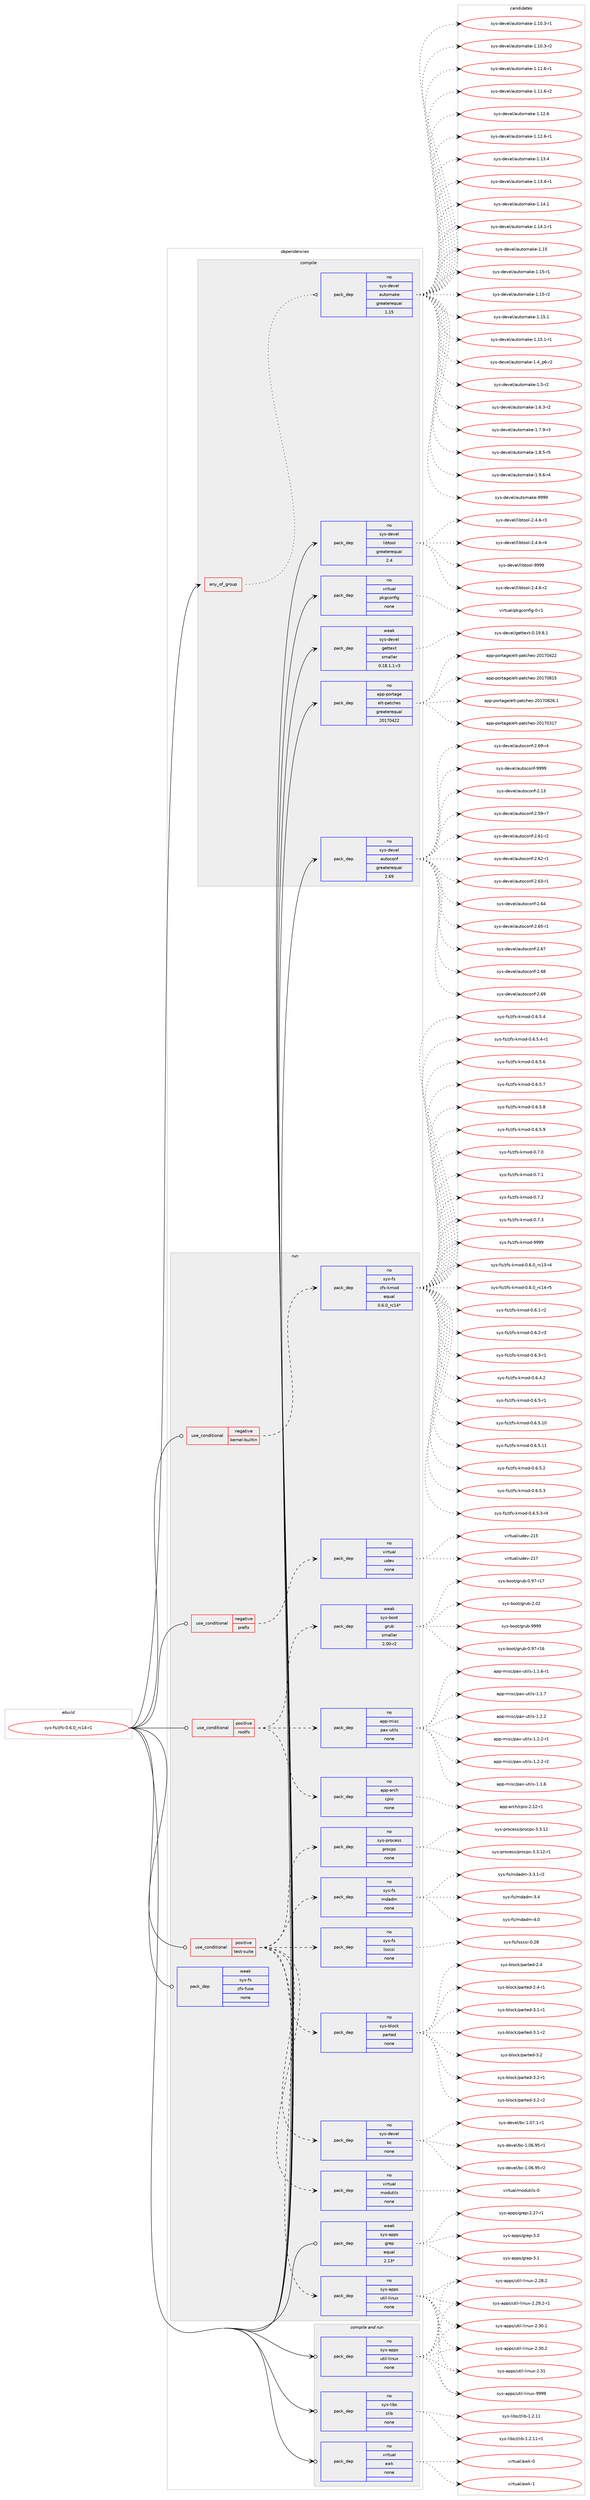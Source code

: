 digraph prolog {

# *************
# Graph options
# *************

newrank=true;
concentrate=true;
compound=true;
graph [rankdir=LR,fontname=Helvetica,fontsize=10,ranksep=1.5];#, ranksep=2.5, nodesep=0.2];
edge  [arrowhead=vee];
node  [fontname=Helvetica,fontsize=10];

# **********
# The ebuild
# **********

subgraph cluster_leftcol {
color=gray;
rank=same;
label=<<i>ebuild</i>>;
id [label="sys-fs/zfs-0.6.0_rc14-r1", color=red, width=4, href="../sys-fs/zfs-0.6.0_rc14-r1.svg"];
}

# ****************
# The dependencies
# ****************

subgraph cluster_midcol {
color=gray;
label=<<i>dependencies</i>>;
subgraph cluster_compile {
fillcolor="#eeeeee";
style=filled;
label=<<i>compile</i>>;
subgraph any8281 {
dependency490152 [label=<<TABLE BORDER="0" CELLBORDER="1" CELLSPACING="0" CELLPADDING="4"><TR><TD CELLPADDING="10">any_of_group</TD></TR></TABLE>>, shape=none, color=red];subgraph pack364240 {
dependency490153 [label=<<TABLE BORDER="0" CELLBORDER="1" CELLSPACING="0" CELLPADDING="4" WIDTH="220"><TR><TD ROWSPAN="6" CELLPADDING="30">pack_dep</TD></TR><TR><TD WIDTH="110">no</TD></TR><TR><TD>sys-devel</TD></TR><TR><TD>automake</TD></TR><TR><TD>greaterequal</TD></TR><TR><TD>1.15</TD></TR></TABLE>>, shape=none, color=blue];
}
dependency490152:e -> dependency490153:w [weight=20,style="dotted",arrowhead="oinv"];
}
id:e -> dependency490152:w [weight=20,style="solid",arrowhead="vee"];
subgraph pack364241 {
dependency490154 [label=<<TABLE BORDER="0" CELLBORDER="1" CELLSPACING="0" CELLPADDING="4" WIDTH="220"><TR><TD ROWSPAN="6" CELLPADDING="30">pack_dep</TD></TR><TR><TD WIDTH="110">no</TD></TR><TR><TD>app-portage</TD></TR><TR><TD>elt-patches</TD></TR><TR><TD>greaterequal</TD></TR><TR><TD>20170422</TD></TR></TABLE>>, shape=none, color=blue];
}
id:e -> dependency490154:w [weight=20,style="solid",arrowhead="vee"];
subgraph pack364242 {
dependency490155 [label=<<TABLE BORDER="0" CELLBORDER="1" CELLSPACING="0" CELLPADDING="4" WIDTH="220"><TR><TD ROWSPAN="6" CELLPADDING="30">pack_dep</TD></TR><TR><TD WIDTH="110">no</TD></TR><TR><TD>sys-devel</TD></TR><TR><TD>autoconf</TD></TR><TR><TD>greaterequal</TD></TR><TR><TD>2.69</TD></TR></TABLE>>, shape=none, color=blue];
}
id:e -> dependency490155:w [weight=20,style="solid",arrowhead="vee"];
subgraph pack364243 {
dependency490156 [label=<<TABLE BORDER="0" CELLBORDER="1" CELLSPACING="0" CELLPADDING="4" WIDTH="220"><TR><TD ROWSPAN="6" CELLPADDING="30">pack_dep</TD></TR><TR><TD WIDTH="110">no</TD></TR><TR><TD>sys-devel</TD></TR><TR><TD>libtool</TD></TR><TR><TD>greaterequal</TD></TR><TR><TD>2.4</TD></TR></TABLE>>, shape=none, color=blue];
}
id:e -> dependency490156:w [weight=20,style="solid",arrowhead="vee"];
subgraph pack364244 {
dependency490157 [label=<<TABLE BORDER="0" CELLBORDER="1" CELLSPACING="0" CELLPADDING="4" WIDTH="220"><TR><TD ROWSPAN="6" CELLPADDING="30">pack_dep</TD></TR><TR><TD WIDTH="110">no</TD></TR><TR><TD>virtual</TD></TR><TR><TD>pkgconfig</TD></TR><TR><TD>none</TD></TR><TR><TD></TD></TR></TABLE>>, shape=none, color=blue];
}
id:e -> dependency490157:w [weight=20,style="solid",arrowhead="vee"];
subgraph pack364245 {
dependency490158 [label=<<TABLE BORDER="0" CELLBORDER="1" CELLSPACING="0" CELLPADDING="4" WIDTH="220"><TR><TD ROWSPAN="6" CELLPADDING="30">pack_dep</TD></TR><TR><TD WIDTH="110">weak</TD></TR><TR><TD>sys-devel</TD></TR><TR><TD>gettext</TD></TR><TR><TD>smaller</TD></TR><TR><TD>0.18.1.1-r3</TD></TR></TABLE>>, shape=none, color=blue];
}
id:e -> dependency490158:w [weight=20,style="solid",arrowhead="vee"];
}
subgraph cluster_compileandrun {
fillcolor="#eeeeee";
style=filled;
label=<<i>compile and run</i>>;
subgraph pack364246 {
dependency490159 [label=<<TABLE BORDER="0" CELLBORDER="1" CELLSPACING="0" CELLPADDING="4" WIDTH="220"><TR><TD ROWSPAN="6" CELLPADDING="30">pack_dep</TD></TR><TR><TD WIDTH="110">no</TD></TR><TR><TD>sys-apps</TD></TR><TR><TD>util-linux</TD></TR><TR><TD>none</TD></TR><TR><TD></TD></TR></TABLE>>, shape=none, color=blue];
}
id:e -> dependency490159:w [weight=20,style="solid",arrowhead="odotvee"];
subgraph pack364247 {
dependency490160 [label=<<TABLE BORDER="0" CELLBORDER="1" CELLSPACING="0" CELLPADDING="4" WIDTH="220"><TR><TD ROWSPAN="6" CELLPADDING="30">pack_dep</TD></TR><TR><TD WIDTH="110">no</TD></TR><TR><TD>sys-libs</TD></TR><TR><TD>zlib</TD></TR><TR><TD>none</TD></TR><TR><TD></TD></TR></TABLE>>, shape=none, color=blue];
}
id:e -> dependency490160:w [weight=20,style="solid",arrowhead="odotvee"];
subgraph pack364248 {
dependency490161 [label=<<TABLE BORDER="0" CELLBORDER="1" CELLSPACING="0" CELLPADDING="4" WIDTH="220"><TR><TD ROWSPAN="6" CELLPADDING="30">pack_dep</TD></TR><TR><TD WIDTH="110">no</TD></TR><TR><TD>virtual</TD></TR><TR><TD>awk</TD></TR><TR><TD>none</TD></TR><TR><TD></TD></TR></TABLE>>, shape=none, color=blue];
}
id:e -> dependency490161:w [weight=20,style="solid",arrowhead="odotvee"];
}
subgraph cluster_run {
fillcolor="#eeeeee";
style=filled;
label=<<i>run</i>>;
subgraph cond117329 {
dependency490162 [label=<<TABLE BORDER="0" CELLBORDER="1" CELLSPACING="0" CELLPADDING="4"><TR><TD ROWSPAN="3" CELLPADDING="10">use_conditional</TD></TR><TR><TD>negative</TD></TR><TR><TD>kernel-builtin</TD></TR></TABLE>>, shape=none, color=red];
subgraph pack364249 {
dependency490163 [label=<<TABLE BORDER="0" CELLBORDER="1" CELLSPACING="0" CELLPADDING="4" WIDTH="220"><TR><TD ROWSPAN="6" CELLPADDING="30">pack_dep</TD></TR><TR><TD WIDTH="110">no</TD></TR><TR><TD>sys-fs</TD></TR><TR><TD>zfs-kmod</TD></TR><TR><TD>equal</TD></TR><TR><TD>0.6.0_rc14*</TD></TR></TABLE>>, shape=none, color=blue];
}
dependency490162:e -> dependency490163:w [weight=20,style="dashed",arrowhead="vee"];
}
id:e -> dependency490162:w [weight=20,style="solid",arrowhead="odot"];
subgraph cond117330 {
dependency490164 [label=<<TABLE BORDER="0" CELLBORDER="1" CELLSPACING="0" CELLPADDING="4"><TR><TD ROWSPAN="3" CELLPADDING="10">use_conditional</TD></TR><TR><TD>negative</TD></TR><TR><TD>prefix</TD></TR></TABLE>>, shape=none, color=red];
subgraph pack364250 {
dependency490165 [label=<<TABLE BORDER="0" CELLBORDER="1" CELLSPACING="0" CELLPADDING="4" WIDTH="220"><TR><TD ROWSPAN="6" CELLPADDING="30">pack_dep</TD></TR><TR><TD WIDTH="110">no</TD></TR><TR><TD>virtual</TD></TR><TR><TD>udev</TD></TR><TR><TD>none</TD></TR><TR><TD></TD></TR></TABLE>>, shape=none, color=blue];
}
dependency490164:e -> dependency490165:w [weight=20,style="dashed",arrowhead="vee"];
}
id:e -> dependency490164:w [weight=20,style="solid",arrowhead="odot"];
subgraph cond117331 {
dependency490166 [label=<<TABLE BORDER="0" CELLBORDER="1" CELLSPACING="0" CELLPADDING="4"><TR><TD ROWSPAN="3" CELLPADDING="10">use_conditional</TD></TR><TR><TD>positive</TD></TR><TR><TD>rootfs</TD></TR></TABLE>>, shape=none, color=red];
subgraph pack364251 {
dependency490167 [label=<<TABLE BORDER="0" CELLBORDER="1" CELLSPACING="0" CELLPADDING="4" WIDTH="220"><TR><TD ROWSPAN="6" CELLPADDING="30">pack_dep</TD></TR><TR><TD WIDTH="110">no</TD></TR><TR><TD>app-arch</TD></TR><TR><TD>cpio</TD></TR><TR><TD>none</TD></TR><TR><TD></TD></TR></TABLE>>, shape=none, color=blue];
}
dependency490166:e -> dependency490167:w [weight=20,style="dashed",arrowhead="vee"];
subgraph pack364252 {
dependency490168 [label=<<TABLE BORDER="0" CELLBORDER="1" CELLSPACING="0" CELLPADDING="4" WIDTH="220"><TR><TD ROWSPAN="6" CELLPADDING="30">pack_dep</TD></TR><TR><TD WIDTH="110">no</TD></TR><TR><TD>app-misc</TD></TR><TR><TD>pax-utils</TD></TR><TR><TD>none</TD></TR><TR><TD></TD></TR></TABLE>>, shape=none, color=blue];
}
dependency490166:e -> dependency490168:w [weight=20,style="dashed",arrowhead="vee"];
subgraph pack364253 {
dependency490169 [label=<<TABLE BORDER="0" CELLBORDER="1" CELLSPACING="0" CELLPADDING="4" WIDTH="220"><TR><TD ROWSPAN="6" CELLPADDING="30">pack_dep</TD></TR><TR><TD WIDTH="110">weak</TD></TR><TR><TD>sys-boot</TD></TR><TR><TD>grub</TD></TR><TR><TD>smaller</TD></TR><TR><TD>2.00-r2</TD></TR></TABLE>>, shape=none, color=blue];
}
dependency490166:e -> dependency490169:w [weight=20,style="dashed",arrowhead="vee"];
}
id:e -> dependency490166:w [weight=20,style="solid",arrowhead="odot"];
subgraph cond117332 {
dependency490170 [label=<<TABLE BORDER="0" CELLBORDER="1" CELLSPACING="0" CELLPADDING="4"><TR><TD ROWSPAN="3" CELLPADDING="10">use_conditional</TD></TR><TR><TD>positive</TD></TR><TR><TD>test-suite</TD></TR></TABLE>>, shape=none, color=red];
subgraph pack364254 {
dependency490171 [label=<<TABLE BORDER="0" CELLBORDER="1" CELLSPACING="0" CELLPADDING="4" WIDTH="220"><TR><TD ROWSPAN="6" CELLPADDING="30">pack_dep</TD></TR><TR><TD WIDTH="110">no</TD></TR><TR><TD>sys-apps</TD></TR><TR><TD>util-linux</TD></TR><TR><TD>none</TD></TR><TR><TD></TD></TR></TABLE>>, shape=none, color=blue];
}
dependency490170:e -> dependency490171:w [weight=20,style="dashed",arrowhead="vee"];
subgraph pack364255 {
dependency490172 [label=<<TABLE BORDER="0" CELLBORDER="1" CELLSPACING="0" CELLPADDING="4" WIDTH="220"><TR><TD ROWSPAN="6" CELLPADDING="30">pack_dep</TD></TR><TR><TD WIDTH="110">no</TD></TR><TR><TD>sys-devel</TD></TR><TR><TD>bc</TD></TR><TR><TD>none</TD></TR><TR><TD></TD></TR></TABLE>>, shape=none, color=blue];
}
dependency490170:e -> dependency490172:w [weight=20,style="dashed",arrowhead="vee"];
subgraph pack364256 {
dependency490173 [label=<<TABLE BORDER="0" CELLBORDER="1" CELLSPACING="0" CELLPADDING="4" WIDTH="220"><TR><TD ROWSPAN="6" CELLPADDING="30">pack_dep</TD></TR><TR><TD WIDTH="110">no</TD></TR><TR><TD>sys-block</TD></TR><TR><TD>parted</TD></TR><TR><TD>none</TD></TR><TR><TD></TD></TR></TABLE>>, shape=none, color=blue];
}
dependency490170:e -> dependency490173:w [weight=20,style="dashed",arrowhead="vee"];
subgraph pack364257 {
dependency490174 [label=<<TABLE BORDER="0" CELLBORDER="1" CELLSPACING="0" CELLPADDING="4" WIDTH="220"><TR><TD ROWSPAN="6" CELLPADDING="30">pack_dep</TD></TR><TR><TD WIDTH="110">no</TD></TR><TR><TD>sys-fs</TD></TR><TR><TD>lsscsi</TD></TR><TR><TD>none</TD></TR><TR><TD></TD></TR></TABLE>>, shape=none, color=blue];
}
dependency490170:e -> dependency490174:w [weight=20,style="dashed",arrowhead="vee"];
subgraph pack364258 {
dependency490175 [label=<<TABLE BORDER="0" CELLBORDER="1" CELLSPACING="0" CELLPADDING="4" WIDTH="220"><TR><TD ROWSPAN="6" CELLPADDING="30">pack_dep</TD></TR><TR><TD WIDTH="110">no</TD></TR><TR><TD>sys-fs</TD></TR><TR><TD>mdadm</TD></TR><TR><TD>none</TD></TR><TR><TD></TD></TR></TABLE>>, shape=none, color=blue];
}
dependency490170:e -> dependency490175:w [weight=20,style="dashed",arrowhead="vee"];
subgraph pack364259 {
dependency490176 [label=<<TABLE BORDER="0" CELLBORDER="1" CELLSPACING="0" CELLPADDING="4" WIDTH="220"><TR><TD ROWSPAN="6" CELLPADDING="30">pack_dep</TD></TR><TR><TD WIDTH="110">no</TD></TR><TR><TD>sys-process</TD></TR><TR><TD>procps</TD></TR><TR><TD>none</TD></TR><TR><TD></TD></TR></TABLE>>, shape=none, color=blue];
}
dependency490170:e -> dependency490176:w [weight=20,style="dashed",arrowhead="vee"];
subgraph pack364260 {
dependency490177 [label=<<TABLE BORDER="0" CELLBORDER="1" CELLSPACING="0" CELLPADDING="4" WIDTH="220"><TR><TD ROWSPAN="6" CELLPADDING="30">pack_dep</TD></TR><TR><TD WIDTH="110">no</TD></TR><TR><TD>virtual</TD></TR><TR><TD>modutils</TD></TR><TR><TD>none</TD></TR><TR><TD></TD></TR></TABLE>>, shape=none, color=blue];
}
dependency490170:e -> dependency490177:w [weight=20,style="dashed",arrowhead="vee"];
}
id:e -> dependency490170:w [weight=20,style="solid",arrowhead="odot"];
subgraph pack364261 {
dependency490178 [label=<<TABLE BORDER="0" CELLBORDER="1" CELLSPACING="0" CELLPADDING="4" WIDTH="220"><TR><TD ROWSPAN="6" CELLPADDING="30">pack_dep</TD></TR><TR><TD WIDTH="110">weak</TD></TR><TR><TD>sys-apps</TD></TR><TR><TD>grep</TD></TR><TR><TD>equal</TD></TR><TR><TD>2.13*</TD></TR></TABLE>>, shape=none, color=blue];
}
id:e -> dependency490178:w [weight=20,style="solid",arrowhead="odot"];
subgraph pack364262 {
dependency490179 [label=<<TABLE BORDER="0" CELLBORDER="1" CELLSPACING="0" CELLPADDING="4" WIDTH="220"><TR><TD ROWSPAN="6" CELLPADDING="30">pack_dep</TD></TR><TR><TD WIDTH="110">weak</TD></TR><TR><TD>sys-fs</TD></TR><TR><TD>zfs-fuse</TD></TR><TR><TD>none</TD></TR><TR><TD></TD></TR></TABLE>>, shape=none, color=blue];
}
id:e -> dependency490179:w [weight=20,style="solid",arrowhead="odot"];
}
}

# **************
# The candidates
# **************

subgraph cluster_choices {
rank=same;
color=gray;
label=<<i>candidates</i>>;

subgraph choice364240 {
color=black;
nodesep=1;
choice11512111545100101118101108479711711611110997107101454946494846514511449 [label="sys-devel/automake-1.10.3-r1", color=red, width=4,href="../sys-devel/automake-1.10.3-r1.svg"];
choice11512111545100101118101108479711711611110997107101454946494846514511450 [label="sys-devel/automake-1.10.3-r2", color=red, width=4,href="../sys-devel/automake-1.10.3-r2.svg"];
choice11512111545100101118101108479711711611110997107101454946494946544511449 [label="sys-devel/automake-1.11.6-r1", color=red, width=4,href="../sys-devel/automake-1.11.6-r1.svg"];
choice11512111545100101118101108479711711611110997107101454946494946544511450 [label="sys-devel/automake-1.11.6-r2", color=red, width=4,href="../sys-devel/automake-1.11.6-r2.svg"];
choice1151211154510010111810110847971171161111099710710145494649504654 [label="sys-devel/automake-1.12.6", color=red, width=4,href="../sys-devel/automake-1.12.6.svg"];
choice11512111545100101118101108479711711611110997107101454946495046544511449 [label="sys-devel/automake-1.12.6-r1", color=red, width=4,href="../sys-devel/automake-1.12.6-r1.svg"];
choice1151211154510010111810110847971171161111099710710145494649514652 [label="sys-devel/automake-1.13.4", color=red, width=4,href="../sys-devel/automake-1.13.4.svg"];
choice11512111545100101118101108479711711611110997107101454946495146524511449 [label="sys-devel/automake-1.13.4-r1", color=red, width=4,href="../sys-devel/automake-1.13.4-r1.svg"];
choice1151211154510010111810110847971171161111099710710145494649524649 [label="sys-devel/automake-1.14.1", color=red, width=4,href="../sys-devel/automake-1.14.1.svg"];
choice11512111545100101118101108479711711611110997107101454946495246494511449 [label="sys-devel/automake-1.14.1-r1", color=red, width=4,href="../sys-devel/automake-1.14.1-r1.svg"];
choice115121115451001011181011084797117116111109971071014549464953 [label="sys-devel/automake-1.15", color=red, width=4,href="../sys-devel/automake-1.15.svg"];
choice1151211154510010111810110847971171161111099710710145494649534511449 [label="sys-devel/automake-1.15-r1", color=red, width=4,href="../sys-devel/automake-1.15-r1.svg"];
choice1151211154510010111810110847971171161111099710710145494649534511450 [label="sys-devel/automake-1.15-r2", color=red, width=4,href="../sys-devel/automake-1.15-r2.svg"];
choice1151211154510010111810110847971171161111099710710145494649534649 [label="sys-devel/automake-1.15.1", color=red, width=4,href="../sys-devel/automake-1.15.1.svg"];
choice11512111545100101118101108479711711611110997107101454946495346494511449 [label="sys-devel/automake-1.15.1-r1", color=red, width=4,href="../sys-devel/automake-1.15.1-r1.svg"];
choice115121115451001011181011084797117116111109971071014549465295112544511450 [label="sys-devel/automake-1.4_p6-r2", color=red, width=4,href="../sys-devel/automake-1.4_p6-r2.svg"];
choice11512111545100101118101108479711711611110997107101454946534511450 [label="sys-devel/automake-1.5-r2", color=red, width=4,href="../sys-devel/automake-1.5-r2.svg"];
choice115121115451001011181011084797117116111109971071014549465446514511450 [label="sys-devel/automake-1.6.3-r2", color=red, width=4,href="../sys-devel/automake-1.6.3-r2.svg"];
choice115121115451001011181011084797117116111109971071014549465546574511451 [label="sys-devel/automake-1.7.9-r3", color=red, width=4,href="../sys-devel/automake-1.7.9-r3.svg"];
choice115121115451001011181011084797117116111109971071014549465646534511453 [label="sys-devel/automake-1.8.5-r5", color=red, width=4,href="../sys-devel/automake-1.8.5-r5.svg"];
choice115121115451001011181011084797117116111109971071014549465746544511452 [label="sys-devel/automake-1.9.6-r4", color=red, width=4,href="../sys-devel/automake-1.9.6-r4.svg"];
choice115121115451001011181011084797117116111109971071014557575757 [label="sys-devel/automake-9999", color=red, width=4,href="../sys-devel/automake-9999.svg"];
dependency490153:e -> choice11512111545100101118101108479711711611110997107101454946494846514511449:w [style=dotted,weight="100"];
dependency490153:e -> choice11512111545100101118101108479711711611110997107101454946494846514511450:w [style=dotted,weight="100"];
dependency490153:e -> choice11512111545100101118101108479711711611110997107101454946494946544511449:w [style=dotted,weight="100"];
dependency490153:e -> choice11512111545100101118101108479711711611110997107101454946494946544511450:w [style=dotted,weight="100"];
dependency490153:e -> choice1151211154510010111810110847971171161111099710710145494649504654:w [style=dotted,weight="100"];
dependency490153:e -> choice11512111545100101118101108479711711611110997107101454946495046544511449:w [style=dotted,weight="100"];
dependency490153:e -> choice1151211154510010111810110847971171161111099710710145494649514652:w [style=dotted,weight="100"];
dependency490153:e -> choice11512111545100101118101108479711711611110997107101454946495146524511449:w [style=dotted,weight="100"];
dependency490153:e -> choice1151211154510010111810110847971171161111099710710145494649524649:w [style=dotted,weight="100"];
dependency490153:e -> choice11512111545100101118101108479711711611110997107101454946495246494511449:w [style=dotted,weight="100"];
dependency490153:e -> choice115121115451001011181011084797117116111109971071014549464953:w [style=dotted,weight="100"];
dependency490153:e -> choice1151211154510010111810110847971171161111099710710145494649534511449:w [style=dotted,weight="100"];
dependency490153:e -> choice1151211154510010111810110847971171161111099710710145494649534511450:w [style=dotted,weight="100"];
dependency490153:e -> choice1151211154510010111810110847971171161111099710710145494649534649:w [style=dotted,weight="100"];
dependency490153:e -> choice11512111545100101118101108479711711611110997107101454946495346494511449:w [style=dotted,weight="100"];
dependency490153:e -> choice115121115451001011181011084797117116111109971071014549465295112544511450:w [style=dotted,weight="100"];
dependency490153:e -> choice11512111545100101118101108479711711611110997107101454946534511450:w [style=dotted,weight="100"];
dependency490153:e -> choice115121115451001011181011084797117116111109971071014549465446514511450:w [style=dotted,weight="100"];
dependency490153:e -> choice115121115451001011181011084797117116111109971071014549465546574511451:w [style=dotted,weight="100"];
dependency490153:e -> choice115121115451001011181011084797117116111109971071014549465646534511453:w [style=dotted,weight="100"];
dependency490153:e -> choice115121115451001011181011084797117116111109971071014549465746544511452:w [style=dotted,weight="100"];
dependency490153:e -> choice115121115451001011181011084797117116111109971071014557575757:w [style=dotted,weight="100"];
}
subgraph choice364241 {
color=black;
nodesep=1;
choice97112112451121111141169710310147101108116451129711699104101115455048495548514955 [label="app-portage/elt-patches-20170317", color=red, width=4,href="../app-portage/elt-patches-20170317.svg"];
choice97112112451121111141169710310147101108116451129711699104101115455048495548525050 [label="app-portage/elt-patches-20170422", color=red, width=4,href="../app-portage/elt-patches-20170422.svg"];
choice97112112451121111141169710310147101108116451129711699104101115455048495548564953 [label="app-portage/elt-patches-20170815", color=red, width=4,href="../app-portage/elt-patches-20170815.svg"];
choice971121124511211111411697103101471011081164511297116991041011154550484955485650544649 [label="app-portage/elt-patches-20170826.1", color=red, width=4,href="../app-portage/elt-patches-20170826.1.svg"];
dependency490154:e -> choice97112112451121111141169710310147101108116451129711699104101115455048495548514955:w [style=dotted,weight="100"];
dependency490154:e -> choice97112112451121111141169710310147101108116451129711699104101115455048495548525050:w [style=dotted,weight="100"];
dependency490154:e -> choice97112112451121111141169710310147101108116451129711699104101115455048495548564953:w [style=dotted,weight="100"];
dependency490154:e -> choice971121124511211111411697103101471011081164511297116991041011154550484955485650544649:w [style=dotted,weight="100"];
}
subgraph choice364242 {
color=black;
nodesep=1;
choice115121115451001011181011084797117116111991111101024550464951 [label="sys-devel/autoconf-2.13", color=red, width=4,href="../sys-devel/autoconf-2.13.svg"];
choice1151211154510010111810110847971171161119911111010245504653574511455 [label="sys-devel/autoconf-2.59-r7", color=red, width=4,href="../sys-devel/autoconf-2.59-r7.svg"];
choice1151211154510010111810110847971171161119911111010245504654494511450 [label="sys-devel/autoconf-2.61-r2", color=red, width=4,href="../sys-devel/autoconf-2.61-r2.svg"];
choice1151211154510010111810110847971171161119911111010245504654504511449 [label="sys-devel/autoconf-2.62-r1", color=red, width=4,href="../sys-devel/autoconf-2.62-r1.svg"];
choice1151211154510010111810110847971171161119911111010245504654514511449 [label="sys-devel/autoconf-2.63-r1", color=red, width=4,href="../sys-devel/autoconf-2.63-r1.svg"];
choice115121115451001011181011084797117116111991111101024550465452 [label="sys-devel/autoconf-2.64", color=red, width=4,href="../sys-devel/autoconf-2.64.svg"];
choice1151211154510010111810110847971171161119911111010245504654534511449 [label="sys-devel/autoconf-2.65-r1", color=red, width=4,href="../sys-devel/autoconf-2.65-r1.svg"];
choice115121115451001011181011084797117116111991111101024550465455 [label="sys-devel/autoconf-2.67", color=red, width=4,href="../sys-devel/autoconf-2.67.svg"];
choice115121115451001011181011084797117116111991111101024550465456 [label="sys-devel/autoconf-2.68", color=red, width=4,href="../sys-devel/autoconf-2.68.svg"];
choice115121115451001011181011084797117116111991111101024550465457 [label="sys-devel/autoconf-2.69", color=red, width=4,href="../sys-devel/autoconf-2.69.svg"];
choice1151211154510010111810110847971171161119911111010245504654574511452 [label="sys-devel/autoconf-2.69-r4", color=red, width=4,href="../sys-devel/autoconf-2.69-r4.svg"];
choice115121115451001011181011084797117116111991111101024557575757 [label="sys-devel/autoconf-9999", color=red, width=4,href="../sys-devel/autoconf-9999.svg"];
dependency490155:e -> choice115121115451001011181011084797117116111991111101024550464951:w [style=dotted,weight="100"];
dependency490155:e -> choice1151211154510010111810110847971171161119911111010245504653574511455:w [style=dotted,weight="100"];
dependency490155:e -> choice1151211154510010111810110847971171161119911111010245504654494511450:w [style=dotted,weight="100"];
dependency490155:e -> choice1151211154510010111810110847971171161119911111010245504654504511449:w [style=dotted,weight="100"];
dependency490155:e -> choice1151211154510010111810110847971171161119911111010245504654514511449:w [style=dotted,weight="100"];
dependency490155:e -> choice115121115451001011181011084797117116111991111101024550465452:w [style=dotted,weight="100"];
dependency490155:e -> choice1151211154510010111810110847971171161119911111010245504654534511449:w [style=dotted,weight="100"];
dependency490155:e -> choice115121115451001011181011084797117116111991111101024550465455:w [style=dotted,weight="100"];
dependency490155:e -> choice115121115451001011181011084797117116111991111101024550465456:w [style=dotted,weight="100"];
dependency490155:e -> choice115121115451001011181011084797117116111991111101024550465457:w [style=dotted,weight="100"];
dependency490155:e -> choice1151211154510010111810110847971171161119911111010245504654574511452:w [style=dotted,weight="100"];
dependency490155:e -> choice115121115451001011181011084797117116111991111101024557575757:w [style=dotted,weight="100"];
}
subgraph choice364243 {
color=black;
nodesep=1;
choice1151211154510010111810110847108105981161111111084550465246544511450 [label="sys-devel/libtool-2.4.6-r2", color=red, width=4,href="../sys-devel/libtool-2.4.6-r2.svg"];
choice1151211154510010111810110847108105981161111111084550465246544511451 [label="sys-devel/libtool-2.4.6-r3", color=red, width=4,href="../sys-devel/libtool-2.4.6-r3.svg"];
choice1151211154510010111810110847108105981161111111084550465246544511452 [label="sys-devel/libtool-2.4.6-r4", color=red, width=4,href="../sys-devel/libtool-2.4.6-r4.svg"];
choice1151211154510010111810110847108105981161111111084557575757 [label="sys-devel/libtool-9999", color=red, width=4,href="../sys-devel/libtool-9999.svg"];
dependency490156:e -> choice1151211154510010111810110847108105981161111111084550465246544511450:w [style=dotted,weight="100"];
dependency490156:e -> choice1151211154510010111810110847108105981161111111084550465246544511451:w [style=dotted,weight="100"];
dependency490156:e -> choice1151211154510010111810110847108105981161111111084550465246544511452:w [style=dotted,weight="100"];
dependency490156:e -> choice1151211154510010111810110847108105981161111111084557575757:w [style=dotted,weight="100"];
}
subgraph choice364244 {
color=black;
nodesep=1;
choice11810511411611797108471121071039911111010210510345484511449 [label="virtual/pkgconfig-0-r1", color=red, width=4,href="../virtual/pkgconfig-0-r1.svg"];
dependency490157:e -> choice11810511411611797108471121071039911111010210510345484511449:w [style=dotted,weight="100"];
}
subgraph choice364245 {
color=black;
nodesep=1;
choice1151211154510010111810110847103101116116101120116454846495746564649 [label="sys-devel/gettext-0.19.8.1", color=red, width=4,href="../sys-devel/gettext-0.19.8.1.svg"];
dependency490158:e -> choice1151211154510010111810110847103101116116101120116454846495746564649:w [style=dotted,weight="100"];
}
subgraph choice364246 {
color=black;
nodesep=1;
choice1151211154597112112115471171161051084510810511011712045504650564650 [label="sys-apps/util-linux-2.28.2", color=red, width=4,href="../sys-apps/util-linux-2.28.2.svg"];
choice11512111545971121121154711711610510845108105110117120455046505746504511449 [label="sys-apps/util-linux-2.29.2-r1", color=red, width=4,href="../sys-apps/util-linux-2.29.2-r1.svg"];
choice1151211154597112112115471171161051084510810511011712045504651484649 [label="sys-apps/util-linux-2.30.1", color=red, width=4,href="../sys-apps/util-linux-2.30.1.svg"];
choice1151211154597112112115471171161051084510810511011712045504651484650 [label="sys-apps/util-linux-2.30.2", color=red, width=4,href="../sys-apps/util-linux-2.30.2.svg"];
choice115121115459711211211547117116105108451081051101171204550465149 [label="sys-apps/util-linux-2.31", color=red, width=4,href="../sys-apps/util-linux-2.31.svg"];
choice115121115459711211211547117116105108451081051101171204557575757 [label="sys-apps/util-linux-9999", color=red, width=4,href="../sys-apps/util-linux-9999.svg"];
dependency490159:e -> choice1151211154597112112115471171161051084510810511011712045504650564650:w [style=dotted,weight="100"];
dependency490159:e -> choice11512111545971121121154711711610510845108105110117120455046505746504511449:w [style=dotted,weight="100"];
dependency490159:e -> choice1151211154597112112115471171161051084510810511011712045504651484649:w [style=dotted,weight="100"];
dependency490159:e -> choice1151211154597112112115471171161051084510810511011712045504651484650:w [style=dotted,weight="100"];
dependency490159:e -> choice115121115459711211211547117116105108451081051101171204550465149:w [style=dotted,weight="100"];
dependency490159:e -> choice115121115459711211211547117116105108451081051101171204557575757:w [style=dotted,weight="100"];
}
subgraph choice364247 {
color=black;
nodesep=1;
choice1151211154510810598115471221081059845494650464949 [label="sys-libs/zlib-1.2.11", color=red, width=4,href="../sys-libs/zlib-1.2.11.svg"];
choice11512111545108105981154712210810598454946504649494511449 [label="sys-libs/zlib-1.2.11-r1", color=red, width=4,href="../sys-libs/zlib-1.2.11-r1.svg"];
dependency490160:e -> choice1151211154510810598115471221081059845494650464949:w [style=dotted,weight="100"];
dependency490160:e -> choice11512111545108105981154712210810598454946504649494511449:w [style=dotted,weight="100"];
}
subgraph choice364248 {
color=black;
nodesep=1;
choice1181051141161179710847971191074548 [label="virtual/awk-0", color=red, width=4,href="../virtual/awk-0.svg"];
choice1181051141161179710847971191074549 [label="virtual/awk-1", color=red, width=4,href="../virtual/awk-1.svg"];
dependency490161:e -> choice1181051141161179710847971191074548:w [style=dotted,weight="100"];
dependency490161:e -> choice1181051141161179710847971191074549:w [style=dotted,weight="100"];
}
subgraph choice364249 {
color=black;
nodesep=1;
choice115121115451021154712210211545107109111100454846544648951149949514511452 [label="sys-fs/zfs-kmod-0.6.0_rc13-r4", color=red, width=4,href="../sys-fs/zfs-kmod-0.6.0_rc13-r4.svg"];
choice115121115451021154712210211545107109111100454846544648951149949524511453 [label="sys-fs/zfs-kmod-0.6.0_rc14-r5", color=red, width=4,href="../sys-fs/zfs-kmod-0.6.0_rc14-r5.svg"];
choice1151211154510211547122102115451071091111004548465446494511450 [label="sys-fs/zfs-kmod-0.6.1-r2", color=red, width=4,href="../sys-fs/zfs-kmod-0.6.1-r2.svg"];
choice1151211154510211547122102115451071091111004548465446504511451 [label="sys-fs/zfs-kmod-0.6.2-r3", color=red, width=4,href="../sys-fs/zfs-kmod-0.6.2-r3.svg"];
choice1151211154510211547122102115451071091111004548465446514511449 [label="sys-fs/zfs-kmod-0.6.3-r1", color=red, width=4,href="../sys-fs/zfs-kmod-0.6.3-r1.svg"];
choice1151211154510211547122102115451071091111004548465446524650 [label="sys-fs/zfs-kmod-0.6.4.2", color=red, width=4,href="../sys-fs/zfs-kmod-0.6.4.2.svg"];
choice1151211154510211547122102115451071091111004548465446534511449 [label="sys-fs/zfs-kmod-0.6.5-r1", color=red, width=4,href="../sys-fs/zfs-kmod-0.6.5-r1.svg"];
choice115121115451021154712210211545107109111100454846544653464948 [label="sys-fs/zfs-kmod-0.6.5.10", color=red, width=4,href="../sys-fs/zfs-kmod-0.6.5.10.svg"];
choice115121115451021154712210211545107109111100454846544653464949 [label="sys-fs/zfs-kmod-0.6.5.11", color=red, width=4,href="../sys-fs/zfs-kmod-0.6.5.11.svg"];
choice1151211154510211547122102115451071091111004548465446534650 [label="sys-fs/zfs-kmod-0.6.5.2", color=red, width=4,href="../sys-fs/zfs-kmod-0.6.5.2.svg"];
choice1151211154510211547122102115451071091111004548465446534651 [label="sys-fs/zfs-kmod-0.6.5.3", color=red, width=4,href="../sys-fs/zfs-kmod-0.6.5.3.svg"];
choice11512111545102115471221021154510710911110045484654465346514511452 [label="sys-fs/zfs-kmod-0.6.5.3-r4", color=red, width=4,href="../sys-fs/zfs-kmod-0.6.5.3-r4.svg"];
choice1151211154510211547122102115451071091111004548465446534652 [label="sys-fs/zfs-kmod-0.6.5.4", color=red, width=4,href="../sys-fs/zfs-kmod-0.6.5.4.svg"];
choice11512111545102115471221021154510710911110045484654465346524511449 [label="sys-fs/zfs-kmod-0.6.5.4-r1", color=red, width=4,href="../sys-fs/zfs-kmod-0.6.5.4-r1.svg"];
choice1151211154510211547122102115451071091111004548465446534654 [label="sys-fs/zfs-kmod-0.6.5.6", color=red, width=4,href="../sys-fs/zfs-kmod-0.6.5.6.svg"];
choice1151211154510211547122102115451071091111004548465446534655 [label="sys-fs/zfs-kmod-0.6.5.7", color=red, width=4,href="../sys-fs/zfs-kmod-0.6.5.7.svg"];
choice1151211154510211547122102115451071091111004548465446534656 [label="sys-fs/zfs-kmod-0.6.5.8", color=red, width=4,href="../sys-fs/zfs-kmod-0.6.5.8.svg"];
choice1151211154510211547122102115451071091111004548465446534657 [label="sys-fs/zfs-kmod-0.6.5.9", color=red, width=4,href="../sys-fs/zfs-kmod-0.6.5.9.svg"];
choice115121115451021154712210211545107109111100454846554648 [label="sys-fs/zfs-kmod-0.7.0", color=red, width=4,href="../sys-fs/zfs-kmod-0.7.0.svg"];
choice115121115451021154712210211545107109111100454846554649 [label="sys-fs/zfs-kmod-0.7.1", color=red, width=4,href="../sys-fs/zfs-kmod-0.7.1.svg"];
choice115121115451021154712210211545107109111100454846554650 [label="sys-fs/zfs-kmod-0.7.2", color=red, width=4,href="../sys-fs/zfs-kmod-0.7.2.svg"];
choice115121115451021154712210211545107109111100454846554651 [label="sys-fs/zfs-kmod-0.7.3", color=red, width=4,href="../sys-fs/zfs-kmod-0.7.3.svg"];
choice1151211154510211547122102115451071091111004557575757 [label="sys-fs/zfs-kmod-9999", color=red, width=4,href="../sys-fs/zfs-kmod-9999.svg"];
dependency490163:e -> choice115121115451021154712210211545107109111100454846544648951149949514511452:w [style=dotted,weight="100"];
dependency490163:e -> choice115121115451021154712210211545107109111100454846544648951149949524511453:w [style=dotted,weight="100"];
dependency490163:e -> choice1151211154510211547122102115451071091111004548465446494511450:w [style=dotted,weight="100"];
dependency490163:e -> choice1151211154510211547122102115451071091111004548465446504511451:w [style=dotted,weight="100"];
dependency490163:e -> choice1151211154510211547122102115451071091111004548465446514511449:w [style=dotted,weight="100"];
dependency490163:e -> choice1151211154510211547122102115451071091111004548465446524650:w [style=dotted,weight="100"];
dependency490163:e -> choice1151211154510211547122102115451071091111004548465446534511449:w [style=dotted,weight="100"];
dependency490163:e -> choice115121115451021154712210211545107109111100454846544653464948:w [style=dotted,weight="100"];
dependency490163:e -> choice115121115451021154712210211545107109111100454846544653464949:w [style=dotted,weight="100"];
dependency490163:e -> choice1151211154510211547122102115451071091111004548465446534650:w [style=dotted,weight="100"];
dependency490163:e -> choice1151211154510211547122102115451071091111004548465446534651:w [style=dotted,weight="100"];
dependency490163:e -> choice11512111545102115471221021154510710911110045484654465346514511452:w [style=dotted,weight="100"];
dependency490163:e -> choice1151211154510211547122102115451071091111004548465446534652:w [style=dotted,weight="100"];
dependency490163:e -> choice11512111545102115471221021154510710911110045484654465346524511449:w [style=dotted,weight="100"];
dependency490163:e -> choice1151211154510211547122102115451071091111004548465446534654:w [style=dotted,weight="100"];
dependency490163:e -> choice1151211154510211547122102115451071091111004548465446534655:w [style=dotted,weight="100"];
dependency490163:e -> choice1151211154510211547122102115451071091111004548465446534656:w [style=dotted,weight="100"];
dependency490163:e -> choice1151211154510211547122102115451071091111004548465446534657:w [style=dotted,weight="100"];
dependency490163:e -> choice115121115451021154712210211545107109111100454846554648:w [style=dotted,weight="100"];
dependency490163:e -> choice115121115451021154712210211545107109111100454846554649:w [style=dotted,weight="100"];
dependency490163:e -> choice115121115451021154712210211545107109111100454846554650:w [style=dotted,weight="100"];
dependency490163:e -> choice115121115451021154712210211545107109111100454846554651:w [style=dotted,weight="100"];
dependency490163:e -> choice1151211154510211547122102115451071091111004557575757:w [style=dotted,weight="100"];
}
subgraph choice364250 {
color=black;
nodesep=1;
choice118105114116117971084711710010111845504953 [label="virtual/udev-215", color=red, width=4,href="../virtual/udev-215.svg"];
choice118105114116117971084711710010111845504955 [label="virtual/udev-217", color=red, width=4,href="../virtual/udev-217.svg"];
dependency490165:e -> choice118105114116117971084711710010111845504953:w [style=dotted,weight="100"];
dependency490165:e -> choice118105114116117971084711710010111845504955:w [style=dotted,weight="100"];
}
subgraph choice364251 {
color=black;
nodesep=1;
choice97112112459711499104479911210511145504649504511449 [label="app-arch/cpio-2.12-r1", color=red, width=4,href="../app-arch/cpio-2.12-r1.svg"];
dependency490167:e -> choice97112112459711499104479911210511145504649504511449:w [style=dotted,weight="100"];
}
subgraph choice364252 {
color=black;
nodesep=1;
choice971121124510910511599471129712045117116105108115454946494654 [label="app-misc/pax-utils-1.1.6", color=red, width=4,href="../app-misc/pax-utils-1.1.6.svg"];
choice9711211245109105115994711297120451171161051081154549464946544511449 [label="app-misc/pax-utils-1.1.6-r1", color=red, width=4,href="../app-misc/pax-utils-1.1.6-r1.svg"];
choice971121124510910511599471129712045117116105108115454946494655 [label="app-misc/pax-utils-1.1.7", color=red, width=4,href="../app-misc/pax-utils-1.1.7.svg"];
choice971121124510910511599471129712045117116105108115454946504650 [label="app-misc/pax-utils-1.2.2", color=red, width=4,href="../app-misc/pax-utils-1.2.2.svg"];
choice9711211245109105115994711297120451171161051081154549465046504511449 [label="app-misc/pax-utils-1.2.2-r1", color=red, width=4,href="../app-misc/pax-utils-1.2.2-r1.svg"];
choice9711211245109105115994711297120451171161051081154549465046504511450 [label="app-misc/pax-utils-1.2.2-r2", color=red, width=4,href="../app-misc/pax-utils-1.2.2-r2.svg"];
dependency490168:e -> choice971121124510910511599471129712045117116105108115454946494654:w [style=dotted,weight="100"];
dependency490168:e -> choice9711211245109105115994711297120451171161051081154549464946544511449:w [style=dotted,weight="100"];
dependency490168:e -> choice971121124510910511599471129712045117116105108115454946494655:w [style=dotted,weight="100"];
dependency490168:e -> choice971121124510910511599471129712045117116105108115454946504650:w [style=dotted,weight="100"];
dependency490168:e -> choice9711211245109105115994711297120451171161051081154549465046504511449:w [style=dotted,weight="100"];
dependency490168:e -> choice9711211245109105115994711297120451171161051081154549465046504511450:w [style=dotted,weight="100"];
}
subgraph choice364253 {
color=black;
nodesep=1;
choice115121115459811111111647103114117984548465755451144954 [label="sys-boot/grub-0.97-r16", color=red, width=4,href="../sys-boot/grub-0.97-r16.svg"];
choice115121115459811111111647103114117984548465755451144955 [label="sys-boot/grub-0.97-r17", color=red, width=4,href="../sys-boot/grub-0.97-r17.svg"];
choice115121115459811111111647103114117984550464850 [label="sys-boot/grub-2.02", color=red, width=4,href="../sys-boot/grub-2.02.svg"];
choice115121115459811111111647103114117984557575757 [label="sys-boot/grub-9999", color=red, width=4,href="../sys-boot/grub-9999.svg"];
dependency490169:e -> choice115121115459811111111647103114117984548465755451144954:w [style=dotted,weight="100"];
dependency490169:e -> choice115121115459811111111647103114117984548465755451144955:w [style=dotted,weight="100"];
dependency490169:e -> choice115121115459811111111647103114117984550464850:w [style=dotted,weight="100"];
dependency490169:e -> choice115121115459811111111647103114117984557575757:w [style=dotted,weight="100"];
}
subgraph choice364254 {
color=black;
nodesep=1;
choice1151211154597112112115471171161051084510810511011712045504650564650 [label="sys-apps/util-linux-2.28.2", color=red, width=4,href="../sys-apps/util-linux-2.28.2.svg"];
choice11512111545971121121154711711610510845108105110117120455046505746504511449 [label="sys-apps/util-linux-2.29.2-r1", color=red, width=4,href="../sys-apps/util-linux-2.29.2-r1.svg"];
choice1151211154597112112115471171161051084510810511011712045504651484649 [label="sys-apps/util-linux-2.30.1", color=red, width=4,href="../sys-apps/util-linux-2.30.1.svg"];
choice1151211154597112112115471171161051084510810511011712045504651484650 [label="sys-apps/util-linux-2.30.2", color=red, width=4,href="../sys-apps/util-linux-2.30.2.svg"];
choice115121115459711211211547117116105108451081051101171204550465149 [label="sys-apps/util-linux-2.31", color=red, width=4,href="../sys-apps/util-linux-2.31.svg"];
choice115121115459711211211547117116105108451081051101171204557575757 [label="sys-apps/util-linux-9999", color=red, width=4,href="../sys-apps/util-linux-9999.svg"];
dependency490171:e -> choice1151211154597112112115471171161051084510810511011712045504650564650:w [style=dotted,weight="100"];
dependency490171:e -> choice11512111545971121121154711711610510845108105110117120455046505746504511449:w [style=dotted,weight="100"];
dependency490171:e -> choice1151211154597112112115471171161051084510810511011712045504651484649:w [style=dotted,weight="100"];
dependency490171:e -> choice1151211154597112112115471171161051084510810511011712045504651484650:w [style=dotted,weight="100"];
dependency490171:e -> choice115121115459711211211547117116105108451081051101171204550465149:w [style=dotted,weight="100"];
dependency490171:e -> choice115121115459711211211547117116105108451081051101171204557575757:w [style=dotted,weight="100"];
}
subgraph choice364255 {
color=black;
nodesep=1;
choice1151211154510010111810110847989945494648544657534511449 [label="sys-devel/bc-1.06.95-r1", color=red, width=4,href="../sys-devel/bc-1.06.95-r1.svg"];
choice1151211154510010111810110847989945494648544657534511450 [label="sys-devel/bc-1.06.95-r2", color=red, width=4,href="../sys-devel/bc-1.06.95-r2.svg"];
choice11512111545100101118101108479899454946485546494511449 [label="sys-devel/bc-1.07.1-r1", color=red, width=4,href="../sys-devel/bc-1.07.1-r1.svg"];
dependency490172:e -> choice1151211154510010111810110847989945494648544657534511449:w [style=dotted,weight="100"];
dependency490172:e -> choice1151211154510010111810110847989945494648544657534511450:w [style=dotted,weight="100"];
dependency490172:e -> choice11512111545100101118101108479899454946485546494511449:w [style=dotted,weight="100"];
}
subgraph choice364256 {
color=black;
nodesep=1;
choice115121115459810811199107471129711411610110045504652 [label="sys-block/parted-2.4", color=red, width=4,href="../sys-block/parted-2.4.svg"];
choice1151211154598108111991074711297114116101100455046524511449 [label="sys-block/parted-2.4-r1", color=red, width=4,href="../sys-block/parted-2.4-r1.svg"];
choice1151211154598108111991074711297114116101100455146494511449 [label="sys-block/parted-3.1-r1", color=red, width=4,href="../sys-block/parted-3.1-r1.svg"];
choice1151211154598108111991074711297114116101100455146494511450 [label="sys-block/parted-3.1-r2", color=red, width=4,href="../sys-block/parted-3.1-r2.svg"];
choice115121115459810811199107471129711411610110045514650 [label="sys-block/parted-3.2", color=red, width=4,href="../sys-block/parted-3.2.svg"];
choice1151211154598108111991074711297114116101100455146504511449 [label="sys-block/parted-3.2-r1", color=red, width=4,href="../sys-block/parted-3.2-r1.svg"];
choice1151211154598108111991074711297114116101100455146504511450 [label="sys-block/parted-3.2-r2", color=red, width=4,href="../sys-block/parted-3.2-r2.svg"];
dependency490173:e -> choice115121115459810811199107471129711411610110045504652:w [style=dotted,weight="100"];
dependency490173:e -> choice1151211154598108111991074711297114116101100455046524511449:w [style=dotted,weight="100"];
dependency490173:e -> choice1151211154598108111991074711297114116101100455146494511449:w [style=dotted,weight="100"];
dependency490173:e -> choice1151211154598108111991074711297114116101100455146494511450:w [style=dotted,weight="100"];
dependency490173:e -> choice115121115459810811199107471129711411610110045514650:w [style=dotted,weight="100"];
dependency490173:e -> choice1151211154598108111991074711297114116101100455146504511449:w [style=dotted,weight="100"];
dependency490173:e -> choice1151211154598108111991074711297114116101100455146504511450:w [style=dotted,weight="100"];
}
subgraph choice364257 {
color=black;
nodesep=1;
choice1151211154510211547108115115991151054548465056 [label="sys-fs/lsscsi-0.28", color=red, width=4,href="../sys-fs/lsscsi-0.28.svg"];
dependency490174:e -> choice1151211154510211547108115115991151054548465056:w [style=dotted,weight="100"];
}
subgraph choice364258 {
color=black;
nodesep=1;
choice1151211154510211547109100971001094551465146494511450 [label="sys-fs/mdadm-3.3.1-r2", color=red, width=4,href="../sys-fs/mdadm-3.3.1-r2.svg"];
choice11512111545102115471091009710010945514652 [label="sys-fs/mdadm-3.4", color=red, width=4,href="../sys-fs/mdadm-3.4.svg"];
choice11512111545102115471091009710010945524648 [label="sys-fs/mdadm-4.0", color=red, width=4,href="../sys-fs/mdadm-4.0.svg"];
dependency490175:e -> choice1151211154510211547109100971001094551465146494511450:w [style=dotted,weight="100"];
dependency490175:e -> choice11512111545102115471091009710010945514652:w [style=dotted,weight="100"];
dependency490175:e -> choice11512111545102115471091009710010945524648:w [style=dotted,weight="100"];
}
subgraph choice364259 {
color=black;
nodesep=1;
choice1151211154511211411199101115115471121141119911211545514651464950 [label="sys-process/procps-3.3.12", color=red, width=4,href="../sys-process/procps-3.3.12.svg"];
choice11512111545112114111991011151154711211411199112115455146514649504511449 [label="sys-process/procps-3.3.12-r1", color=red, width=4,href="../sys-process/procps-3.3.12-r1.svg"];
dependency490176:e -> choice1151211154511211411199101115115471121141119911211545514651464950:w [style=dotted,weight="100"];
dependency490176:e -> choice11512111545112114111991011151154711211411199112115455146514649504511449:w [style=dotted,weight="100"];
}
subgraph choice364260 {
color=black;
nodesep=1;
choice11810511411611797108471091111001171161051081154548 [label="virtual/modutils-0", color=red, width=4,href="../virtual/modutils-0.svg"];
dependency490177:e -> choice11810511411611797108471091111001171161051081154548:w [style=dotted,weight="100"];
}
subgraph choice364261 {
color=black;
nodesep=1;
choice11512111545971121121154710311410111245504650554511449 [label="sys-apps/grep-2.27-r1", color=red, width=4,href="../sys-apps/grep-2.27-r1.svg"];
choice11512111545971121121154710311410111245514648 [label="sys-apps/grep-3.0", color=red, width=4,href="../sys-apps/grep-3.0.svg"];
choice11512111545971121121154710311410111245514649 [label="sys-apps/grep-3.1", color=red, width=4,href="../sys-apps/grep-3.1.svg"];
dependency490178:e -> choice11512111545971121121154710311410111245504650554511449:w [style=dotted,weight="100"];
dependency490178:e -> choice11512111545971121121154710311410111245514648:w [style=dotted,weight="100"];
dependency490178:e -> choice11512111545971121121154710311410111245514649:w [style=dotted,weight="100"];
}
subgraph choice364262 {
color=black;
nodesep=1;
}
}

}
